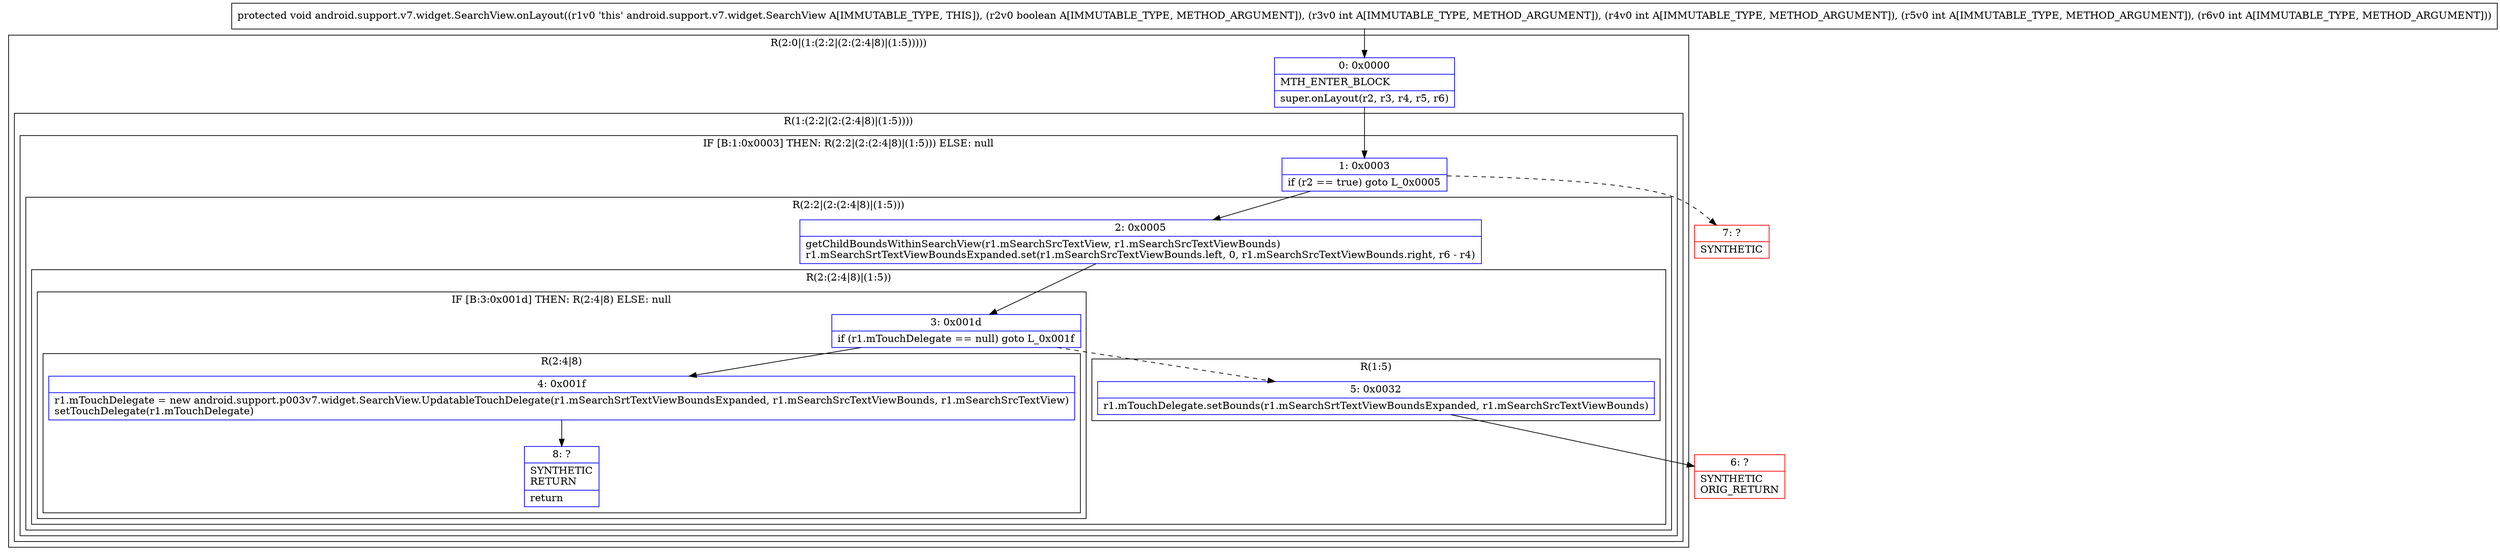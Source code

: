 digraph "CFG forandroid.support.v7.widget.SearchView.onLayout(ZIIII)V" {
subgraph cluster_Region_670208160 {
label = "R(2:0|(1:(2:2|(2:(2:4|8)|(1:5)))))";
node [shape=record,color=blue];
Node_0 [shape=record,label="{0\:\ 0x0000|MTH_ENTER_BLOCK\l|super.onLayout(r2, r3, r4, r5, r6)\l}"];
subgraph cluster_Region_135805986 {
label = "R(1:(2:2|(2:(2:4|8)|(1:5))))";
node [shape=record,color=blue];
subgraph cluster_IfRegion_1033752639 {
label = "IF [B:1:0x0003] THEN: R(2:2|(2:(2:4|8)|(1:5))) ELSE: null";
node [shape=record,color=blue];
Node_1 [shape=record,label="{1\:\ 0x0003|if (r2 == true) goto L_0x0005\l}"];
subgraph cluster_Region_1334476923 {
label = "R(2:2|(2:(2:4|8)|(1:5)))";
node [shape=record,color=blue];
Node_2 [shape=record,label="{2\:\ 0x0005|getChildBoundsWithinSearchView(r1.mSearchSrcTextView, r1.mSearchSrcTextViewBounds)\lr1.mSearchSrtTextViewBoundsExpanded.set(r1.mSearchSrcTextViewBounds.left, 0, r1.mSearchSrcTextViewBounds.right, r6 \- r4)\l}"];
subgraph cluster_Region_2085519034 {
label = "R(2:(2:4|8)|(1:5))";
node [shape=record,color=blue];
subgraph cluster_IfRegion_905880637 {
label = "IF [B:3:0x001d] THEN: R(2:4|8) ELSE: null";
node [shape=record,color=blue];
Node_3 [shape=record,label="{3\:\ 0x001d|if (r1.mTouchDelegate == null) goto L_0x001f\l}"];
subgraph cluster_Region_1722914453 {
label = "R(2:4|8)";
node [shape=record,color=blue];
Node_4 [shape=record,label="{4\:\ 0x001f|r1.mTouchDelegate = new android.support.p003v7.widget.SearchView.UpdatableTouchDelegate(r1.mSearchSrtTextViewBoundsExpanded, r1.mSearchSrcTextViewBounds, r1.mSearchSrcTextView)\lsetTouchDelegate(r1.mTouchDelegate)\l}"];
Node_8 [shape=record,label="{8\:\ ?|SYNTHETIC\lRETURN\l|return\l}"];
}
}
subgraph cluster_Region_2107853664 {
label = "R(1:5)";
node [shape=record,color=blue];
Node_5 [shape=record,label="{5\:\ 0x0032|r1.mTouchDelegate.setBounds(r1.mSearchSrtTextViewBoundsExpanded, r1.mSearchSrcTextViewBounds)\l}"];
}
}
}
}
}
}
Node_6 [shape=record,color=red,label="{6\:\ ?|SYNTHETIC\lORIG_RETURN\l}"];
Node_7 [shape=record,color=red,label="{7\:\ ?|SYNTHETIC\l}"];
MethodNode[shape=record,label="{protected void android.support.v7.widget.SearchView.onLayout((r1v0 'this' android.support.v7.widget.SearchView A[IMMUTABLE_TYPE, THIS]), (r2v0 boolean A[IMMUTABLE_TYPE, METHOD_ARGUMENT]), (r3v0 int A[IMMUTABLE_TYPE, METHOD_ARGUMENT]), (r4v0 int A[IMMUTABLE_TYPE, METHOD_ARGUMENT]), (r5v0 int A[IMMUTABLE_TYPE, METHOD_ARGUMENT]), (r6v0 int A[IMMUTABLE_TYPE, METHOD_ARGUMENT])) }"];
MethodNode -> Node_0;
Node_0 -> Node_1;
Node_1 -> Node_2;
Node_1 -> Node_7[style=dashed];
Node_2 -> Node_3;
Node_3 -> Node_4;
Node_3 -> Node_5[style=dashed];
Node_4 -> Node_8;
Node_5 -> Node_6;
}

